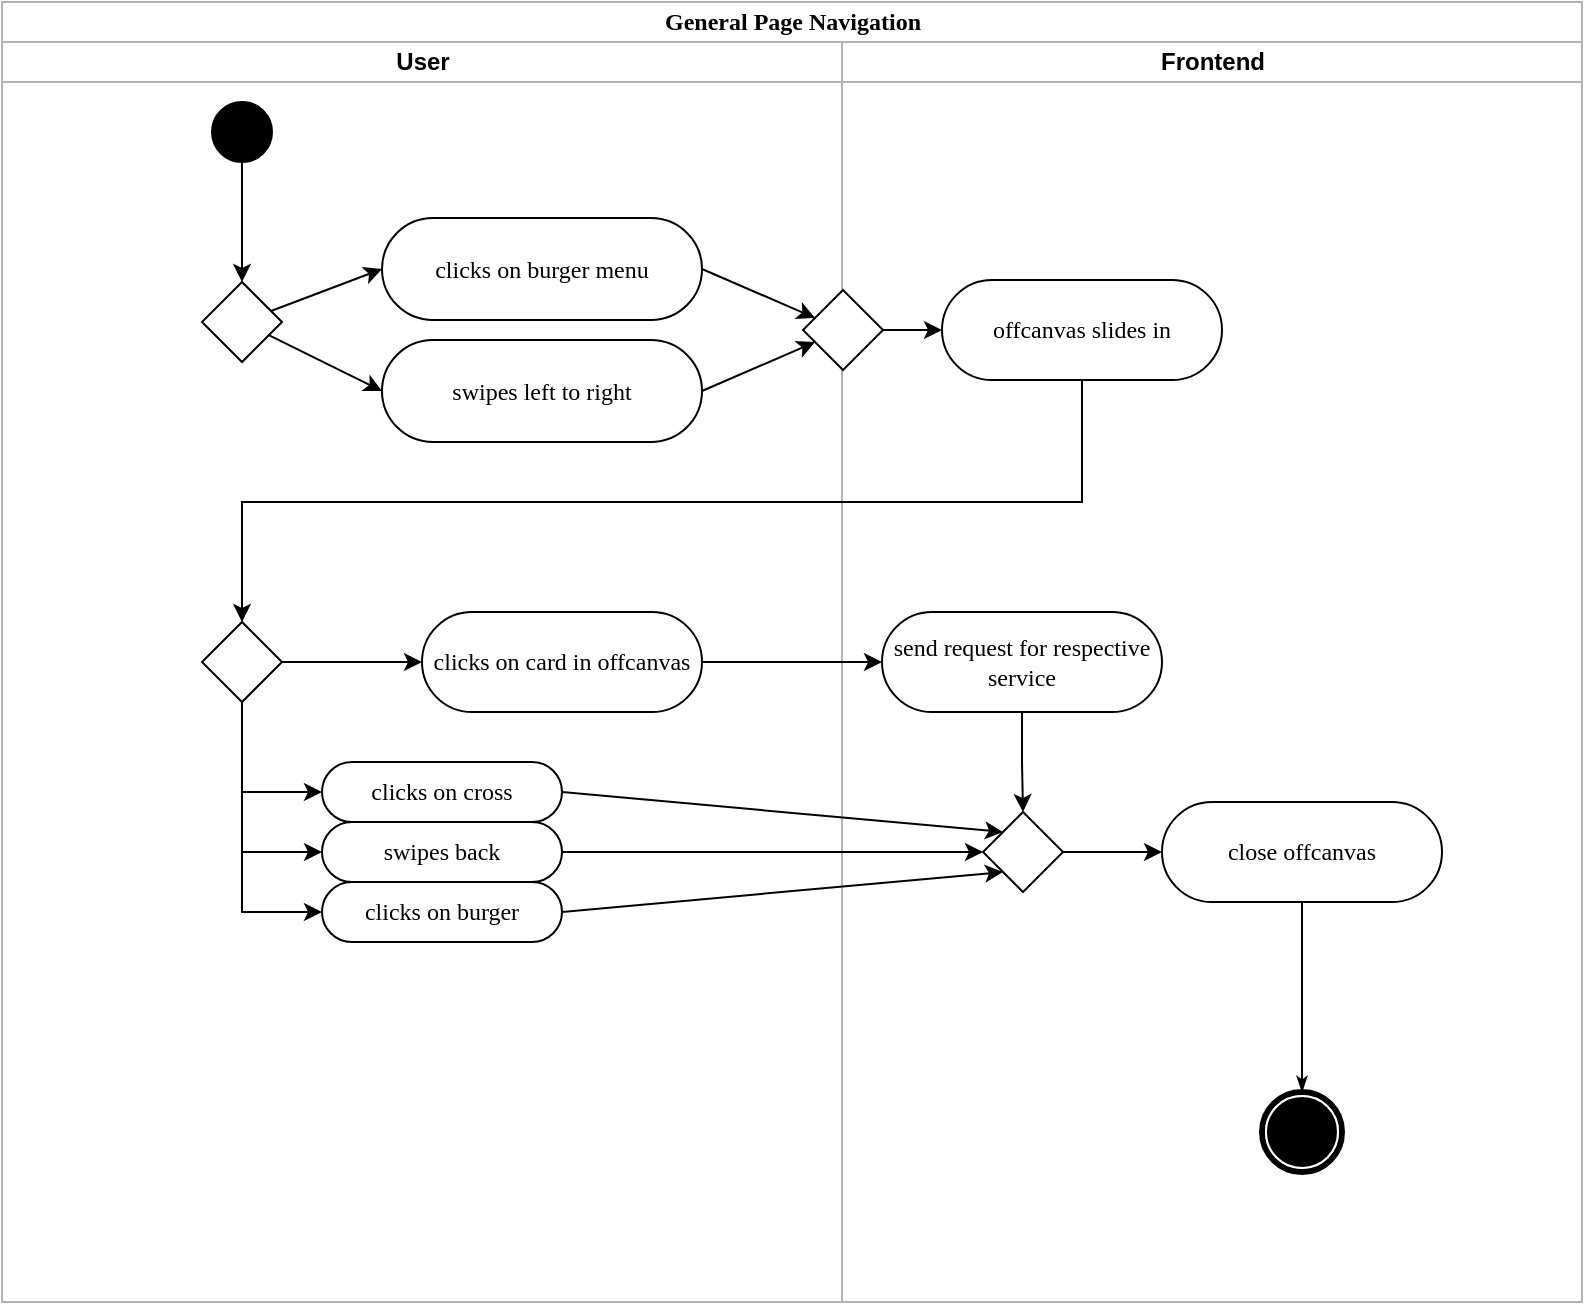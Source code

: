 <mxfile version="20.5.3" type="device"><diagram name="Page-1" id="0783ab3e-0a74-02c8-0abd-f7b4e66b4bec"><mxGraphModel dx="1422" dy="709" grid="1" gridSize="10" guides="1" tooltips="1" connect="1" arrows="1" fold="1" page="1" pageScale="1" pageWidth="850" pageHeight="1100" background="none" math="0" shadow="0"><root><mxCell id="0"/><mxCell id="1" parent="0"/><mxCell id="1c1d494c118603dd-1" value="General Page Navigation" style="swimlane;html=1;childLayout=stackLayout;startSize=20;rounded=0;shadow=0;comic=0;labelBackgroundColor=none;strokeWidth=1;fontFamily=Verdana;fontSize=12;align=center;strokeColor=#B3B3B3;" parent="1" vertex="1"><mxGeometry x="30" y="20" width="790" height="650" as="geometry"/></mxCell><mxCell id="1c1d494c118603dd-2" value="User" style="swimlane;html=1;startSize=20;strokeColor=#B3B3B3;strokeWidth=1;" parent="1c1d494c118603dd-1" vertex="1"><mxGeometry y="20" width="420" height="630" as="geometry"/></mxCell><mxCell id="60571a20871a0731-8" value="clicks on burger menu" style="rounded=1;whiteSpace=wrap;html=1;shadow=0;comic=0;labelBackgroundColor=none;strokeWidth=1;fontFamily=Verdana;fontSize=12;align=center;arcSize=50;" parent="1c1d494c118603dd-2" vertex="1"><mxGeometry x="190" y="88" width="160" height="51" as="geometry"/></mxCell><mxCell id="ZNRNh0vrTLR2AEzEYGju-1" value="" style="edgeStyle=orthogonalEdgeStyle;rounded=0;orthogonalLoop=1;jettySize=auto;html=1;entryX=0.5;entryY=0;entryDx=0;entryDy=0;" parent="1c1d494c118603dd-2" source="60571a20871a0731-4" target="L3OxqHJNkVBEoGPIHA0C-33" edge="1"><mxGeometry relative="1" as="geometry"><mxPoint x="120" y="120" as="targetPoint"/></mxGeometry></mxCell><mxCell id="60571a20871a0731-4" value="" style="ellipse;whiteSpace=wrap;html=1;rounded=0;shadow=0;comic=0;labelBackgroundColor=none;strokeWidth=1;fillColor=#000000;fontFamily=Verdana;fontSize=12;align=center;" parent="1c1d494c118603dd-2" vertex="1"><mxGeometry x="105" y="30" width="30" height="30" as="geometry"/></mxCell><mxCell id="L3OxqHJNkVBEoGPIHA0C-1" value="swipes left to right" style="rounded=1;whiteSpace=wrap;html=1;shadow=0;comic=0;labelBackgroundColor=none;strokeWidth=1;fontFamily=Verdana;fontSize=12;align=center;arcSize=50;" vertex="1" parent="1c1d494c118603dd-2"><mxGeometry x="190" y="149" width="160" height="51" as="geometry"/></mxCell><mxCell id="L3OxqHJNkVBEoGPIHA0C-4" value="" style="rhombus;whiteSpace=wrap;html=1;" vertex="1" parent="1c1d494c118603dd-2"><mxGeometry x="100" y="290" width="40" height="40" as="geometry"/></mxCell><mxCell id="L3OxqHJNkVBEoGPIHA0C-6" value="clicks on card in offcanvas" style="rounded=1;whiteSpace=wrap;html=1;shadow=0;comic=0;labelBackgroundColor=none;strokeWidth=1;fontFamily=Verdana;fontSize=12;align=center;arcSize=50;" vertex="1" parent="1c1d494c118603dd-2"><mxGeometry x="210" y="285" width="140" height="50" as="geometry"/></mxCell><mxCell id="L3OxqHJNkVBEoGPIHA0C-7" value="clicks on cross" style="rounded=1;whiteSpace=wrap;html=1;shadow=0;comic=0;labelBackgroundColor=none;strokeWidth=1;fontFamily=Verdana;fontSize=12;align=center;arcSize=50;" vertex="1" parent="1c1d494c118603dd-2"><mxGeometry x="160" y="360" width="120" height="30" as="geometry"/></mxCell><mxCell id="L3OxqHJNkVBEoGPIHA0C-9" value="clicks on burger" style="rounded=1;whiteSpace=wrap;html=1;shadow=0;comic=0;labelBackgroundColor=none;strokeWidth=1;fontFamily=Verdana;fontSize=12;align=center;arcSize=50;" vertex="1" parent="1c1d494c118603dd-2"><mxGeometry x="160" y="420" width="120" height="30" as="geometry"/></mxCell><mxCell id="L3OxqHJNkVBEoGPIHA0C-8" value="swipes back" style="rounded=1;whiteSpace=wrap;html=1;shadow=0;comic=0;labelBackgroundColor=none;strokeWidth=1;fontFamily=Verdana;fontSize=12;align=center;arcSize=50;" vertex="1" parent="1c1d494c118603dd-2"><mxGeometry x="160" y="390" width="120" height="30" as="geometry"/></mxCell><mxCell id="L3OxqHJNkVBEoGPIHA0C-10" value="" style="endArrow=classic;html=1;rounded=0;exitX=0.5;exitY=1;exitDx=0;exitDy=0;entryX=0;entryY=0.5;entryDx=0;entryDy=0;" edge="1" parent="1c1d494c118603dd-2" source="L3OxqHJNkVBEoGPIHA0C-4" target="L3OxqHJNkVBEoGPIHA0C-8"><mxGeometry width="50" height="50" relative="1" as="geometry"><mxPoint x="360" y="430" as="sourcePoint"/><mxPoint x="410" y="380" as="targetPoint"/><Array as="points"><mxPoint x="120" y="405"/></Array></mxGeometry></mxCell><mxCell id="L3OxqHJNkVBEoGPIHA0C-11" value="" style="endArrow=classic;html=1;rounded=0;exitX=0.5;exitY=1;exitDx=0;exitDy=0;entryX=0;entryY=0.5;entryDx=0;entryDy=0;" edge="1" parent="1c1d494c118603dd-2" source="L3OxqHJNkVBEoGPIHA0C-4" target="L3OxqHJNkVBEoGPIHA0C-9"><mxGeometry width="50" height="50" relative="1" as="geometry"><mxPoint x="140" y="330" as="sourcePoint"/><mxPoint x="190" y="370" as="targetPoint"/><Array as="points"><mxPoint x="120" y="435"/></Array></mxGeometry></mxCell><mxCell id="L3OxqHJNkVBEoGPIHA0C-14" value="" style="endArrow=classic;html=1;rounded=0;entryX=0;entryY=0.5;entryDx=0;entryDy=0;exitX=1;exitY=0.5;exitDx=0;exitDy=0;" edge="1" parent="1c1d494c118603dd-2" source="L3OxqHJNkVBEoGPIHA0C-4" target="L3OxqHJNkVBEoGPIHA0C-6"><mxGeometry width="50" height="50" relative="1" as="geometry"><mxPoint x="60" y="330" as="sourcePoint"/><mxPoint x="100" y="380" as="targetPoint"/></mxGeometry></mxCell><mxCell id="L3OxqHJNkVBEoGPIHA0C-33" value="" style="rhombus;whiteSpace=wrap;html=1;" vertex="1" parent="1c1d494c118603dd-2"><mxGeometry x="100" y="120" width="40" height="40" as="geometry"/></mxCell><mxCell id="L3OxqHJNkVBEoGPIHA0C-35" value="" style="endArrow=classic;html=1;rounded=0;fontSize=18;entryX=0;entryY=0.5;entryDx=0;entryDy=0;" edge="1" parent="1c1d494c118603dd-2" source="L3OxqHJNkVBEoGPIHA0C-33" target="60571a20871a0731-8"><mxGeometry width="50" height="50" relative="1" as="geometry"><mxPoint x="130" y="200" as="sourcePoint"/><mxPoint x="180" y="150" as="targetPoint"/></mxGeometry></mxCell><mxCell id="L3OxqHJNkVBEoGPIHA0C-34" value="" style="endArrow=classic;html=1;rounded=0;fontSize=18;entryX=0;entryY=0.5;entryDx=0;entryDy=0;" edge="1" parent="1c1d494c118603dd-2" source="L3OxqHJNkVBEoGPIHA0C-33" target="L3OxqHJNkVBEoGPIHA0C-1"><mxGeometry width="50" height="50" relative="1" as="geometry"><mxPoint x="360" y="320" as="sourcePoint"/><mxPoint x="410" y="270" as="targetPoint"/></mxGeometry></mxCell><mxCell id="L3OxqHJNkVBEoGPIHA0C-13" value="" style="endArrow=classic;html=1;rounded=0;entryX=0;entryY=0.5;entryDx=0;entryDy=0;exitX=0.5;exitY=1;exitDx=0;exitDy=0;" edge="1" parent="1c1d494c118603dd-2" source="L3OxqHJNkVBEoGPIHA0C-4" target="L3OxqHJNkVBEoGPIHA0C-7"><mxGeometry width="50" height="50" relative="1" as="geometry"><mxPoint x="130" y="330" as="sourcePoint"/><mxPoint x="420" y="380" as="targetPoint"/><Array as="points"><mxPoint x="120" y="375"/></Array></mxGeometry></mxCell><mxCell id="1c1d494c118603dd-3" value="Frontend" style="swimlane;html=1;startSize=20;strokeColor=#B3B3B3;" parent="1c1d494c118603dd-1" vertex="1"><mxGeometry x="420" y="20" width="370" height="630" as="geometry"/></mxCell><mxCell id="ZNRNh0vrTLR2AEzEYGju-5" value="offcanvas slides in " style="rounded=1;whiteSpace=wrap;html=1;shadow=0;comic=0;labelBackgroundColor=none;strokeWidth=1;fontFamily=Verdana;fontSize=12;align=center;arcSize=50;" parent="1c1d494c118603dd-3" vertex="1"><mxGeometry x="50" y="119" width="140" height="50" as="geometry"/></mxCell><mxCell id="ZNRNh0vrTLR2AEzEYGju-28" value="close offcanvas" style="rounded=1;whiteSpace=wrap;html=1;shadow=0;comic=0;labelBackgroundColor=none;strokeWidth=1;fontFamily=Verdana;fontSize=12;align=center;arcSize=50;" parent="1c1d494c118603dd-3" vertex="1"><mxGeometry x="160" y="380" width="140" height="50" as="geometry"/></mxCell><mxCell id="L3OxqHJNkVBEoGPIHA0C-2" value="" style="edgeStyle=orthogonalEdgeStyle;rounded=0;orthogonalLoop=1;jettySize=auto;html=1;" edge="1" parent="1c1d494c118603dd-3" source="ZNRNh0vrTLR2AEzEYGju-40" target="ZNRNh0vrTLR2AEzEYGju-5"><mxGeometry relative="1" as="geometry"/></mxCell><mxCell id="ZNRNh0vrTLR2AEzEYGju-40" value="" style="rhombus;whiteSpace=wrap;html=1;" parent="1c1d494c118603dd-3" vertex="1"><mxGeometry x="-19.5" y="124" width="40" height="40" as="geometry"/></mxCell><mxCell id="L3OxqHJNkVBEoGPIHA0C-16" value="" style="edgeStyle=orthogonalEdgeStyle;rounded=0;orthogonalLoop=1;jettySize=auto;html=1;" edge="1" parent="1c1d494c118603dd-3" source="L3OxqHJNkVBEoGPIHA0C-15" target="ZNRNh0vrTLR2AEzEYGju-28"><mxGeometry relative="1" as="geometry"/></mxCell><mxCell id="L3OxqHJNkVBEoGPIHA0C-15" value="" style="rhombus;whiteSpace=wrap;html=1;" vertex="1" parent="1c1d494c118603dd-3"><mxGeometry x="70.5" y="385" width="40" height="40" as="geometry"/></mxCell><mxCell id="1c1d494c118603dd-45" style="edgeStyle=none;rounded=0;html=1;labelBackgroundColor=none;startArrow=none;startFill=0;startSize=5;endArrow=classicThin;endFill=1;endSize=5;jettySize=auto;orthogonalLoop=1;strokeWidth=1;fontFamily=Verdana;fontSize=12;exitX=0.5;exitY=1;exitDx=0;exitDy=0;entryX=0.5;entryY=0;entryDx=0;entryDy=0;" parent="1c1d494c118603dd-3" source="ZNRNh0vrTLR2AEzEYGju-28" target="60571a20871a0731-5" edge="1"><mxGeometry relative="1" as="geometry"><mxPoint x="117" y="945" as="sourcePoint"/><mxPoint x="140" y="500" as="targetPoint"/></mxGeometry></mxCell><mxCell id="60571a20871a0731-5" value="" style="shape=mxgraph.bpmn.shape;html=1;verticalLabelPosition=bottom;labelBackgroundColor=#ffffff;verticalAlign=top;perimeter=ellipsePerimeter;outline=end;symbol=terminate;rounded=0;shadow=0;comic=0;strokeWidth=1;fontFamily=Verdana;fontSize=12;align=center;" parent="1c1d494c118603dd-3" vertex="1"><mxGeometry x="210" y="525" width="40" height="40" as="geometry"/></mxCell><mxCell id="L3OxqHJNkVBEoGPIHA0C-30" value="" style="edgeStyle=orthogonalEdgeStyle;rounded=0;orthogonalLoop=1;jettySize=auto;html=1;fontSize=18;" edge="1" parent="1c1d494c118603dd-3" source="L3OxqHJNkVBEoGPIHA0C-29" target="L3OxqHJNkVBEoGPIHA0C-15"><mxGeometry relative="1" as="geometry"/></mxCell><mxCell id="L3OxqHJNkVBEoGPIHA0C-29" value="send request for respective service" style="rounded=1;whiteSpace=wrap;html=1;shadow=0;comic=0;labelBackgroundColor=none;strokeWidth=1;fontFamily=Verdana;fontSize=12;align=center;arcSize=50;" vertex="1" parent="1c1d494c118603dd-3"><mxGeometry x="20" y="285" width="140" height="50" as="geometry"/></mxCell><mxCell id="ZNRNh0vrTLR2AEzEYGju-4" value="" style="endArrow=classic;html=1;rounded=0;exitX=1;exitY=0.5;exitDx=0;exitDy=0;" parent="1c1d494c118603dd-1" source="60571a20871a0731-8" edge="1" target="ZNRNh0vrTLR2AEzEYGju-40"><mxGeometry width="50" height="50" relative="1" as="geometry"><mxPoint x="215" y="170" as="sourcePoint"/><mxPoint x="295" y="134" as="targetPoint"/></mxGeometry></mxCell><mxCell id="ZNRNh0vrTLR2AEzEYGju-42" value="" style="endArrow=classic;html=1;rounded=0;fontSize=20;exitX=1;exitY=0.5;exitDx=0;exitDy=0;" parent="1c1d494c118603dd-1" source="L3OxqHJNkVBEoGPIHA0C-1" target="ZNRNh0vrTLR2AEzEYGju-40" edge="1"><mxGeometry width="50" height="50" relative="1" as="geometry"><mxPoint x="55" y="280" as="sourcePoint"/><mxPoint x="105" y="230" as="targetPoint"/></mxGeometry></mxCell><mxCell id="L3OxqHJNkVBEoGPIHA0C-5" value="" style="edgeStyle=orthogonalEdgeStyle;rounded=0;orthogonalLoop=1;jettySize=auto;html=1;exitX=0.5;exitY=1;exitDx=0;exitDy=0;" edge="1" parent="1c1d494c118603dd-1" source="ZNRNh0vrTLR2AEzEYGju-5" target="L3OxqHJNkVBEoGPIHA0C-4"><mxGeometry relative="1" as="geometry"><mxPoint x="550" y="260" as="sourcePoint"/><Array as="points"><mxPoint x="540" y="250"/><mxPoint x="120" y="250"/></Array></mxGeometry></mxCell><mxCell id="L3OxqHJNkVBEoGPIHA0C-17" value="" style="endArrow=classic;html=1;rounded=0;exitX=1;exitY=0.5;exitDx=0;exitDy=0;entryX=0;entryY=0;entryDx=0;entryDy=0;" edge="1" parent="1c1d494c118603dd-1" source="L3OxqHJNkVBEoGPIHA0C-7" target="L3OxqHJNkVBEoGPIHA0C-15"><mxGeometry width="50" height="50" relative="1" as="geometry"><mxPoint x="360" y="330" as="sourcePoint"/><mxPoint x="410" y="280" as="targetPoint"/></mxGeometry></mxCell><mxCell id="L3OxqHJNkVBEoGPIHA0C-18" value="" style="edgeStyle=orthogonalEdgeStyle;rounded=0;orthogonalLoop=1;jettySize=auto;html=1;" edge="1" parent="1c1d494c118603dd-1" source="L3OxqHJNkVBEoGPIHA0C-8" target="L3OxqHJNkVBEoGPIHA0C-15"><mxGeometry relative="1" as="geometry"/></mxCell><mxCell id="L3OxqHJNkVBEoGPIHA0C-20" value="" style="endArrow=classic;html=1;rounded=0;exitX=1;exitY=0.5;exitDx=0;exitDy=0;entryX=0;entryY=1;entryDx=0;entryDy=0;" edge="1" parent="1c1d494c118603dd-1" source="L3OxqHJNkVBEoGPIHA0C-9" target="L3OxqHJNkVBEoGPIHA0C-15"><mxGeometry width="50" height="50" relative="1" as="geometry"><mxPoint x="360" y="330" as="sourcePoint"/><mxPoint x="410" y="280" as="targetPoint"/></mxGeometry></mxCell><mxCell id="L3OxqHJNkVBEoGPIHA0C-31" style="edgeStyle=orthogonalEdgeStyle;rounded=0;orthogonalLoop=1;jettySize=auto;html=1;exitX=1;exitY=0.5;exitDx=0;exitDy=0;entryX=0;entryY=0.5;entryDx=0;entryDy=0;fontSize=18;" edge="1" parent="1c1d494c118603dd-1" source="L3OxqHJNkVBEoGPIHA0C-6" target="L3OxqHJNkVBEoGPIHA0C-29"><mxGeometry relative="1" as="geometry"/></mxCell></root></mxGraphModel></diagram></mxfile>